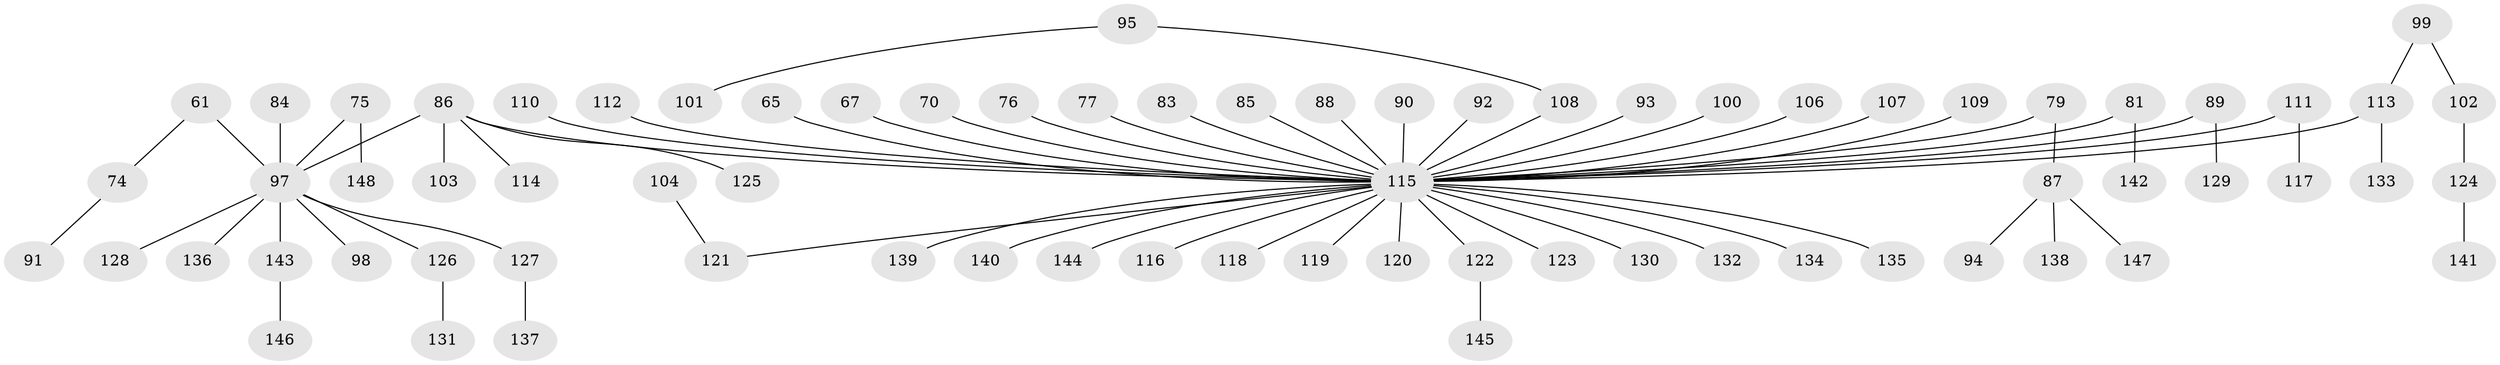 // original degree distribution, {6: 0.013513513513513514, 3: 0.12162162162162163, 5: 0.0472972972972973, 8: 0.006756756756756757, 4: 0.0472972972972973, 2: 0.2972972972972973, 1: 0.46621621621621623}
// Generated by graph-tools (version 1.1) at 2025/55/03/04/25 21:55:41]
// undirected, 74 vertices, 73 edges
graph export_dot {
graph [start="1"]
  node [color=gray90,style=filled];
  61;
  65;
  67;
  70;
  74;
  75;
  76;
  77;
  79;
  81;
  83;
  84;
  85;
  86 [super="+30+41+57"];
  87;
  88;
  89;
  90;
  91;
  92;
  93;
  94;
  95;
  97 [super="+50+62"];
  98;
  99;
  100;
  101;
  102;
  103;
  104;
  106 [super="+16"];
  107;
  108 [super="+48"];
  109;
  110;
  111;
  112;
  113 [super="+78"];
  114;
  115 [super="+9+40+43+28+44+45+55+56+60+105+63+59+82+69+72+80"];
  116;
  117;
  118;
  119;
  120;
  121 [super="+31+49+71+96"];
  122;
  123;
  124;
  125;
  126;
  127;
  128;
  129;
  130;
  131;
  132;
  133;
  134;
  135;
  136;
  137;
  138;
  139;
  140;
  141;
  142;
  143;
  144;
  145;
  146;
  147;
  148;
  61 -- 74;
  61 -- 97;
  65 -- 115;
  67 -- 115;
  70 -- 115;
  74 -- 91;
  75 -- 148;
  75 -- 97;
  76 -- 115;
  77 -- 115;
  79 -- 87;
  79 -- 115;
  81 -- 142;
  81 -- 115;
  83 -- 115;
  84 -- 97;
  85 -- 115;
  86 -- 125;
  86 -- 103;
  86 -- 114;
  86 -- 97;
  86 -- 115;
  87 -- 94;
  87 -- 138;
  87 -- 147;
  88 -- 115;
  89 -- 129;
  89 -- 115;
  90 -- 115;
  92 -- 115;
  93 -- 115;
  95 -- 101;
  95 -- 108;
  97 -- 127;
  97 -- 136;
  97 -- 126;
  97 -- 143;
  97 -- 128;
  97 -- 98;
  99 -- 102;
  99 -- 113;
  100 -- 115;
  102 -- 124;
  104 -- 121;
  106 -- 115;
  107 -- 115;
  108 -- 115;
  109 -- 115;
  110 -- 115;
  111 -- 117;
  111 -- 115;
  112 -- 115;
  113 -- 133;
  113 -- 115;
  115 -- 130;
  115 -- 132;
  115 -- 134;
  115 -- 135;
  115 -- 140;
  115 -- 144;
  115 -- 118;
  115 -- 119;
  115 -- 121;
  115 -- 122;
  115 -- 123;
  115 -- 120;
  115 -- 139;
  115 -- 116;
  122 -- 145;
  124 -- 141;
  126 -- 131;
  127 -- 137;
  143 -- 146;
}
